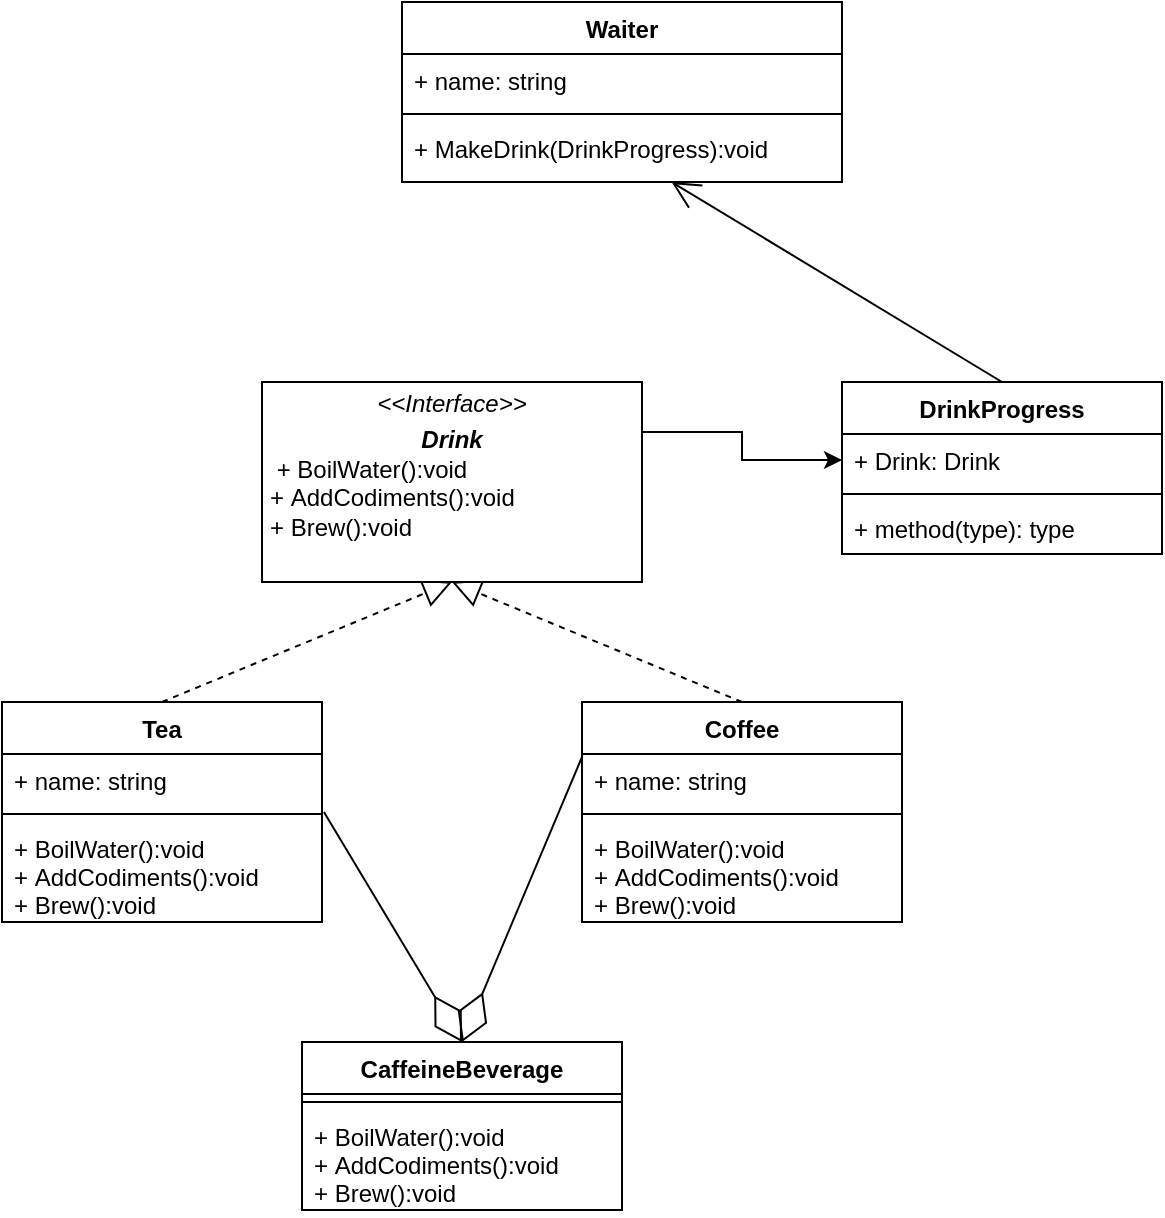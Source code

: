 <mxfile version="13.0.1" type="github">
  <diagram id="6APvO7RevbVPdHGCULlL" name="Page-1">
    <mxGraphModel dx="1950" dy="733" grid="1" gridSize="10" guides="1" tooltips="1" connect="1" arrows="1" fold="1" page="1" pageScale="1" pageWidth="827" pageHeight="1169" math="0" shadow="0">
      <root>
        <mxCell id="0" />
        <mxCell id="1" parent="0" />
        <mxCell id="A_6xPRQh26ELK4isXFoo-18" value="" style="endArrow=block;dashed=1;endFill=0;endSize=12;html=1;entryX=0.5;entryY=1;entryDx=0;entryDy=0;exitX=0.5;exitY=0;exitDx=0;exitDy=0;" parent="1" source="YexX9a8YeCWbhIZPo_51-8" target="YexX9a8YeCWbhIZPo_51-22" edge="1">
          <mxGeometry width="160" relative="1" as="geometry">
            <mxPoint x="40" y="400" as="sourcePoint" />
            <mxPoint x="40" y="375" as="targetPoint" />
          </mxGeometry>
        </mxCell>
        <mxCell id="A_6xPRQh26ELK4isXFoo-19" value="" style="endArrow=block;dashed=1;endFill=0;endSize=12;html=1;entryX=0.5;entryY=1;entryDx=0;entryDy=0;exitX=0.5;exitY=0;exitDx=0;exitDy=0;" parent="1" source="YexX9a8YeCWbhIZPo_51-12" target="YexX9a8YeCWbhIZPo_51-22" edge="1">
          <mxGeometry width="160" relative="1" as="geometry">
            <mxPoint x="300" y="410" as="sourcePoint" />
            <mxPoint x="200" y="375" as="targetPoint" />
          </mxGeometry>
        </mxCell>
        <mxCell id="A_6xPRQh26ELK4isXFoo-24" value="" style="endArrow=open;endFill=1;endSize=12;html=1;exitX=0.5;exitY=0;exitDx=0;exitDy=0;" parent="1" source="YexX9a8YeCWbhIZPo_51-24" target="A_6xPRQh26ELK4isXFoo-23" edge="1">
          <mxGeometry width="160" relative="1" as="geometry">
            <mxPoint x="392.5" y="200" as="sourcePoint" />
            <mxPoint x="510" y="130" as="targetPoint" />
          </mxGeometry>
        </mxCell>
        <mxCell id="A_6xPRQh26ELK4isXFoo-20" value="Waiter" style="swimlane;fontStyle=1;align=center;verticalAlign=top;childLayout=stackLayout;horizontal=1;startSize=26;horizontalStack=0;resizeParent=1;resizeParentMax=0;resizeLast=0;collapsible=1;marginBottom=0;" parent="1" vertex="1">
          <mxGeometry x="140" y="50" width="220" height="90" as="geometry" />
        </mxCell>
        <mxCell id="A_6xPRQh26ELK4isXFoo-21" value="+ name: string" style="text;strokeColor=none;fillColor=none;align=left;verticalAlign=top;spacingLeft=4;spacingRight=4;overflow=hidden;rotatable=0;points=[[0,0.5],[1,0.5]];portConstraint=eastwest;" parent="A_6xPRQh26ELK4isXFoo-20" vertex="1">
          <mxGeometry y="26" width="220" height="26" as="geometry" />
        </mxCell>
        <mxCell id="A_6xPRQh26ELK4isXFoo-22" value="" style="line;strokeWidth=1;fillColor=none;align=left;verticalAlign=middle;spacingTop=-1;spacingLeft=3;spacingRight=3;rotatable=0;labelPosition=right;points=[];portConstraint=eastwest;" parent="A_6xPRQh26ELK4isXFoo-20" vertex="1">
          <mxGeometry y="52" width="220" height="8" as="geometry" />
        </mxCell>
        <mxCell id="A_6xPRQh26ELK4isXFoo-23" value="+ MakeDrink(DrinkProgress):void" style="text;strokeColor=none;fillColor=none;align=left;verticalAlign=top;spacingLeft=4;spacingRight=4;overflow=hidden;rotatable=0;points=[[0,0.5],[1,0.5]];portConstraint=eastwest;" parent="A_6xPRQh26ELK4isXFoo-20" vertex="1">
          <mxGeometry y="60" width="220" height="30" as="geometry" />
        </mxCell>
        <mxCell id="YexX9a8YeCWbhIZPo_51-8" value="Tea" style="swimlane;fontStyle=1;align=center;verticalAlign=top;childLayout=stackLayout;horizontal=1;startSize=26;horizontalStack=0;resizeParent=1;resizeParentMax=0;resizeLast=0;collapsible=1;marginBottom=0;" vertex="1" parent="1">
          <mxGeometry x="-60" y="400" width="160" height="110" as="geometry" />
        </mxCell>
        <mxCell id="YexX9a8YeCWbhIZPo_51-9" value="+ name: string" style="text;strokeColor=none;fillColor=none;align=left;verticalAlign=top;spacingLeft=4;spacingRight=4;overflow=hidden;rotatable=0;points=[[0,0.5],[1,0.5]];portConstraint=eastwest;" vertex="1" parent="YexX9a8YeCWbhIZPo_51-8">
          <mxGeometry y="26" width="160" height="26" as="geometry" />
        </mxCell>
        <mxCell id="YexX9a8YeCWbhIZPo_51-10" value="" style="line;strokeWidth=1;fillColor=none;align=left;verticalAlign=middle;spacingTop=-1;spacingLeft=3;spacingRight=3;rotatable=0;labelPosition=right;points=[];portConstraint=eastwest;" vertex="1" parent="YexX9a8YeCWbhIZPo_51-8">
          <mxGeometry y="52" width="160" height="8" as="geometry" />
        </mxCell>
        <mxCell id="YexX9a8YeCWbhIZPo_51-11" value="+ BoilWater():void&#xa;+ AddCodiments():void&#xa;+ Brew():void&#xa;" style="text;strokeColor=none;fillColor=none;align=left;verticalAlign=top;spacingLeft=4;spacingRight=4;overflow=hidden;rotatable=0;points=[[0,0.5],[1,0.5]];portConstraint=eastwest;" vertex="1" parent="YexX9a8YeCWbhIZPo_51-8">
          <mxGeometry y="60" width="160" height="50" as="geometry" />
        </mxCell>
        <mxCell id="YexX9a8YeCWbhIZPo_51-12" value="Coffee" style="swimlane;fontStyle=1;align=center;verticalAlign=top;childLayout=stackLayout;horizontal=1;startSize=26;horizontalStack=0;resizeParent=1;resizeParentMax=0;resizeLast=0;collapsible=1;marginBottom=0;" vertex="1" parent="1">
          <mxGeometry x="230" y="400" width="160" height="110" as="geometry" />
        </mxCell>
        <mxCell id="YexX9a8YeCWbhIZPo_51-13" value="+ name: string" style="text;strokeColor=none;fillColor=none;align=left;verticalAlign=top;spacingLeft=4;spacingRight=4;overflow=hidden;rotatable=0;points=[[0,0.5],[1,0.5]];portConstraint=eastwest;" vertex="1" parent="YexX9a8YeCWbhIZPo_51-12">
          <mxGeometry y="26" width="160" height="26" as="geometry" />
        </mxCell>
        <mxCell id="YexX9a8YeCWbhIZPo_51-14" value="" style="line;strokeWidth=1;fillColor=none;align=left;verticalAlign=middle;spacingTop=-1;spacingLeft=3;spacingRight=3;rotatable=0;labelPosition=right;points=[];portConstraint=eastwest;" vertex="1" parent="YexX9a8YeCWbhIZPo_51-12">
          <mxGeometry y="52" width="160" height="8" as="geometry" />
        </mxCell>
        <mxCell id="YexX9a8YeCWbhIZPo_51-15" value="+ BoilWater():void&#xa;+ AddCodiments():void&#xa;+ Brew():void&#xa;" style="text;strokeColor=none;fillColor=none;align=left;verticalAlign=top;spacingLeft=4;spacingRight=4;overflow=hidden;rotatable=0;points=[[0,0.5],[1,0.5]];portConstraint=eastwest;" vertex="1" parent="YexX9a8YeCWbhIZPo_51-12">
          <mxGeometry y="60" width="160" height="50" as="geometry" />
        </mxCell>
        <mxCell id="YexX9a8YeCWbhIZPo_51-16" value="CaffeineBeverage" style="swimlane;fontStyle=1;align=center;verticalAlign=top;childLayout=stackLayout;horizontal=1;startSize=26;horizontalStack=0;resizeParent=1;resizeParentMax=0;resizeLast=0;collapsible=1;marginBottom=0;" vertex="1" parent="1">
          <mxGeometry x="90" y="570" width="160" height="84" as="geometry" />
        </mxCell>
        <mxCell id="YexX9a8YeCWbhIZPo_51-18" value="" style="line;strokeWidth=1;fillColor=none;align=left;verticalAlign=middle;spacingTop=-1;spacingLeft=3;spacingRight=3;rotatable=0;labelPosition=right;points=[];portConstraint=eastwest;" vertex="1" parent="YexX9a8YeCWbhIZPo_51-16">
          <mxGeometry y="26" width="160" height="8" as="geometry" />
        </mxCell>
        <mxCell id="YexX9a8YeCWbhIZPo_51-19" value="+ BoilWater():void&#xa;+ AddCodiments():void&#xa;+ Brew():void" style="text;strokeColor=none;fillColor=none;align=left;verticalAlign=top;spacingLeft=4;spacingRight=4;overflow=hidden;rotatable=0;points=[[0,0.5],[1,0.5]];portConstraint=eastwest;" vertex="1" parent="YexX9a8YeCWbhIZPo_51-16">
          <mxGeometry y="34" width="160" height="50" as="geometry" />
        </mxCell>
        <mxCell id="YexX9a8YeCWbhIZPo_51-20" value="" style="endArrow=diamondThin;endFill=0;endSize=24;html=1;entryX=0.5;entryY=0;entryDx=0;entryDy=0;exitX=1.006;exitY=1.115;exitDx=0;exitDy=0;exitPerimeter=0;" edge="1" parent="1" source="YexX9a8YeCWbhIZPo_51-9" target="YexX9a8YeCWbhIZPo_51-16">
          <mxGeometry width="160" relative="1" as="geometry">
            <mxPoint x="50" y="530" as="sourcePoint" />
            <mxPoint x="210" y="540" as="targetPoint" />
          </mxGeometry>
        </mxCell>
        <mxCell id="YexX9a8YeCWbhIZPo_51-21" value="" style="endArrow=diamondThin;endFill=0;endSize=24;html=1;entryX=0.5;entryY=0;entryDx=0;entryDy=0;exitX=0;exitY=0.25;exitDx=0;exitDy=0;" edge="1" parent="1" source="YexX9a8YeCWbhIZPo_51-12" target="YexX9a8YeCWbhIZPo_51-16">
          <mxGeometry width="160" relative="1" as="geometry">
            <mxPoint x="60" y="540" as="sourcePoint" />
            <mxPoint x="260" y="560" as="targetPoint" />
          </mxGeometry>
        </mxCell>
        <mxCell id="YexX9a8YeCWbhIZPo_51-23" style="edgeStyle=orthogonalEdgeStyle;rounded=0;orthogonalLoop=1;jettySize=auto;html=1;exitX=1;exitY=0.25;exitDx=0;exitDy=0;entryX=0;entryY=0.5;entryDx=0;entryDy=0;" edge="1" parent="1" source="YexX9a8YeCWbhIZPo_51-22" target="YexX9a8YeCWbhIZPo_51-25">
          <mxGeometry relative="1" as="geometry">
            <mxPoint x="340" y="235" as="targetPoint" />
          </mxGeometry>
        </mxCell>
        <mxCell id="YexX9a8YeCWbhIZPo_51-22" value="&lt;p style=&quot;margin: 0px ; margin-top: 4px ; text-align: center&quot;&gt;&lt;i&gt;&amp;lt;&amp;lt;Interface&amp;gt;&amp;gt;&lt;/i&gt;&lt;/p&gt;&lt;p style=&quot;margin: 0px ; margin-top: 4px ; text-align: center&quot;&gt;&lt;i&gt;&lt;b&gt;Drink&lt;/b&gt;&lt;/i&gt;&lt;/p&gt;&lt;p style=&quot;margin: 0px ; margin-left: 4px&quot;&gt;&amp;nbsp;+ BoilWater():void&lt;br style=&quot;padding: 0px ; margin: 0px&quot;&gt;+&amp;nbsp;AddCodiments():void&lt;br style=&quot;padding: 0px ; margin: 0px&quot;&gt;+&amp;nbsp;Brew():void&lt;br&gt;&lt;/p&gt;" style="verticalAlign=top;align=left;overflow=fill;fontSize=12;fontFamily=Helvetica;html=1;" vertex="1" parent="1">
          <mxGeometry x="70" y="240" width="190" height="100" as="geometry" />
        </mxCell>
        <mxCell id="YexX9a8YeCWbhIZPo_51-24" value="DrinkProgress" style="swimlane;fontStyle=1;align=center;verticalAlign=top;childLayout=stackLayout;horizontal=1;startSize=26;horizontalStack=0;resizeParent=1;resizeParentMax=0;resizeLast=0;collapsible=1;marginBottom=0;" vertex="1" parent="1">
          <mxGeometry x="360" y="240" width="160" height="86" as="geometry" />
        </mxCell>
        <mxCell id="YexX9a8YeCWbhIZPo_51-25" value="+ Drink: Drink" style="text;strokeColor=none;fillColor=none;align=left;verticalAlign=top;spacingLeft=4;spacingRight=4;overflow=hidden;rotatable=0;points=[[0,0.5],[1,0.5]];portConstraint=eastwest;" vertex="1" parent="YexX9a8YeCWbhIZPo_51-24">
          <mxGeometry y="26" width="160" height="26" as="geometry" />
        </mxCell>
        <mxCell id="YexX9a8YeCWbhIZPo_51-26" value="" style="line;strokeWidth=1;fillColor=none;align=left;verticalAlign=middle;spacingTop=-1;spacingLeft=3;spacingRight=3;rotatable=0;labelPosition=right;points=[];portConstraint=eastwest;" vertex="1" parent="YexX9a8YeCWbhIZPo_51-24">
          <mxGeometry y="52" width="160" height="8" as="geometry" />
        </mxCell>
        <mxCell id="YexX9a8YeCWbhIZPo_51-27" value="+ method(type): type" style="text;strokeColor=none;fillColor=none;align=left;verticalAlign=top;spacingLeft=4;spacingRight=4;overflow=hidden;rotatable=0;points=[[0,0.5],[1,0.5]];portConstraint=eastwest;" vertex="1" parent="YexX9a8YeCWbhIZPo_51-24">
          <mxGeometry y="60" width="160" height="26" as="geometry" />
        </mxCell>
      </root>
    </mxGraphModel>
  </diagram>
</mxfile>
